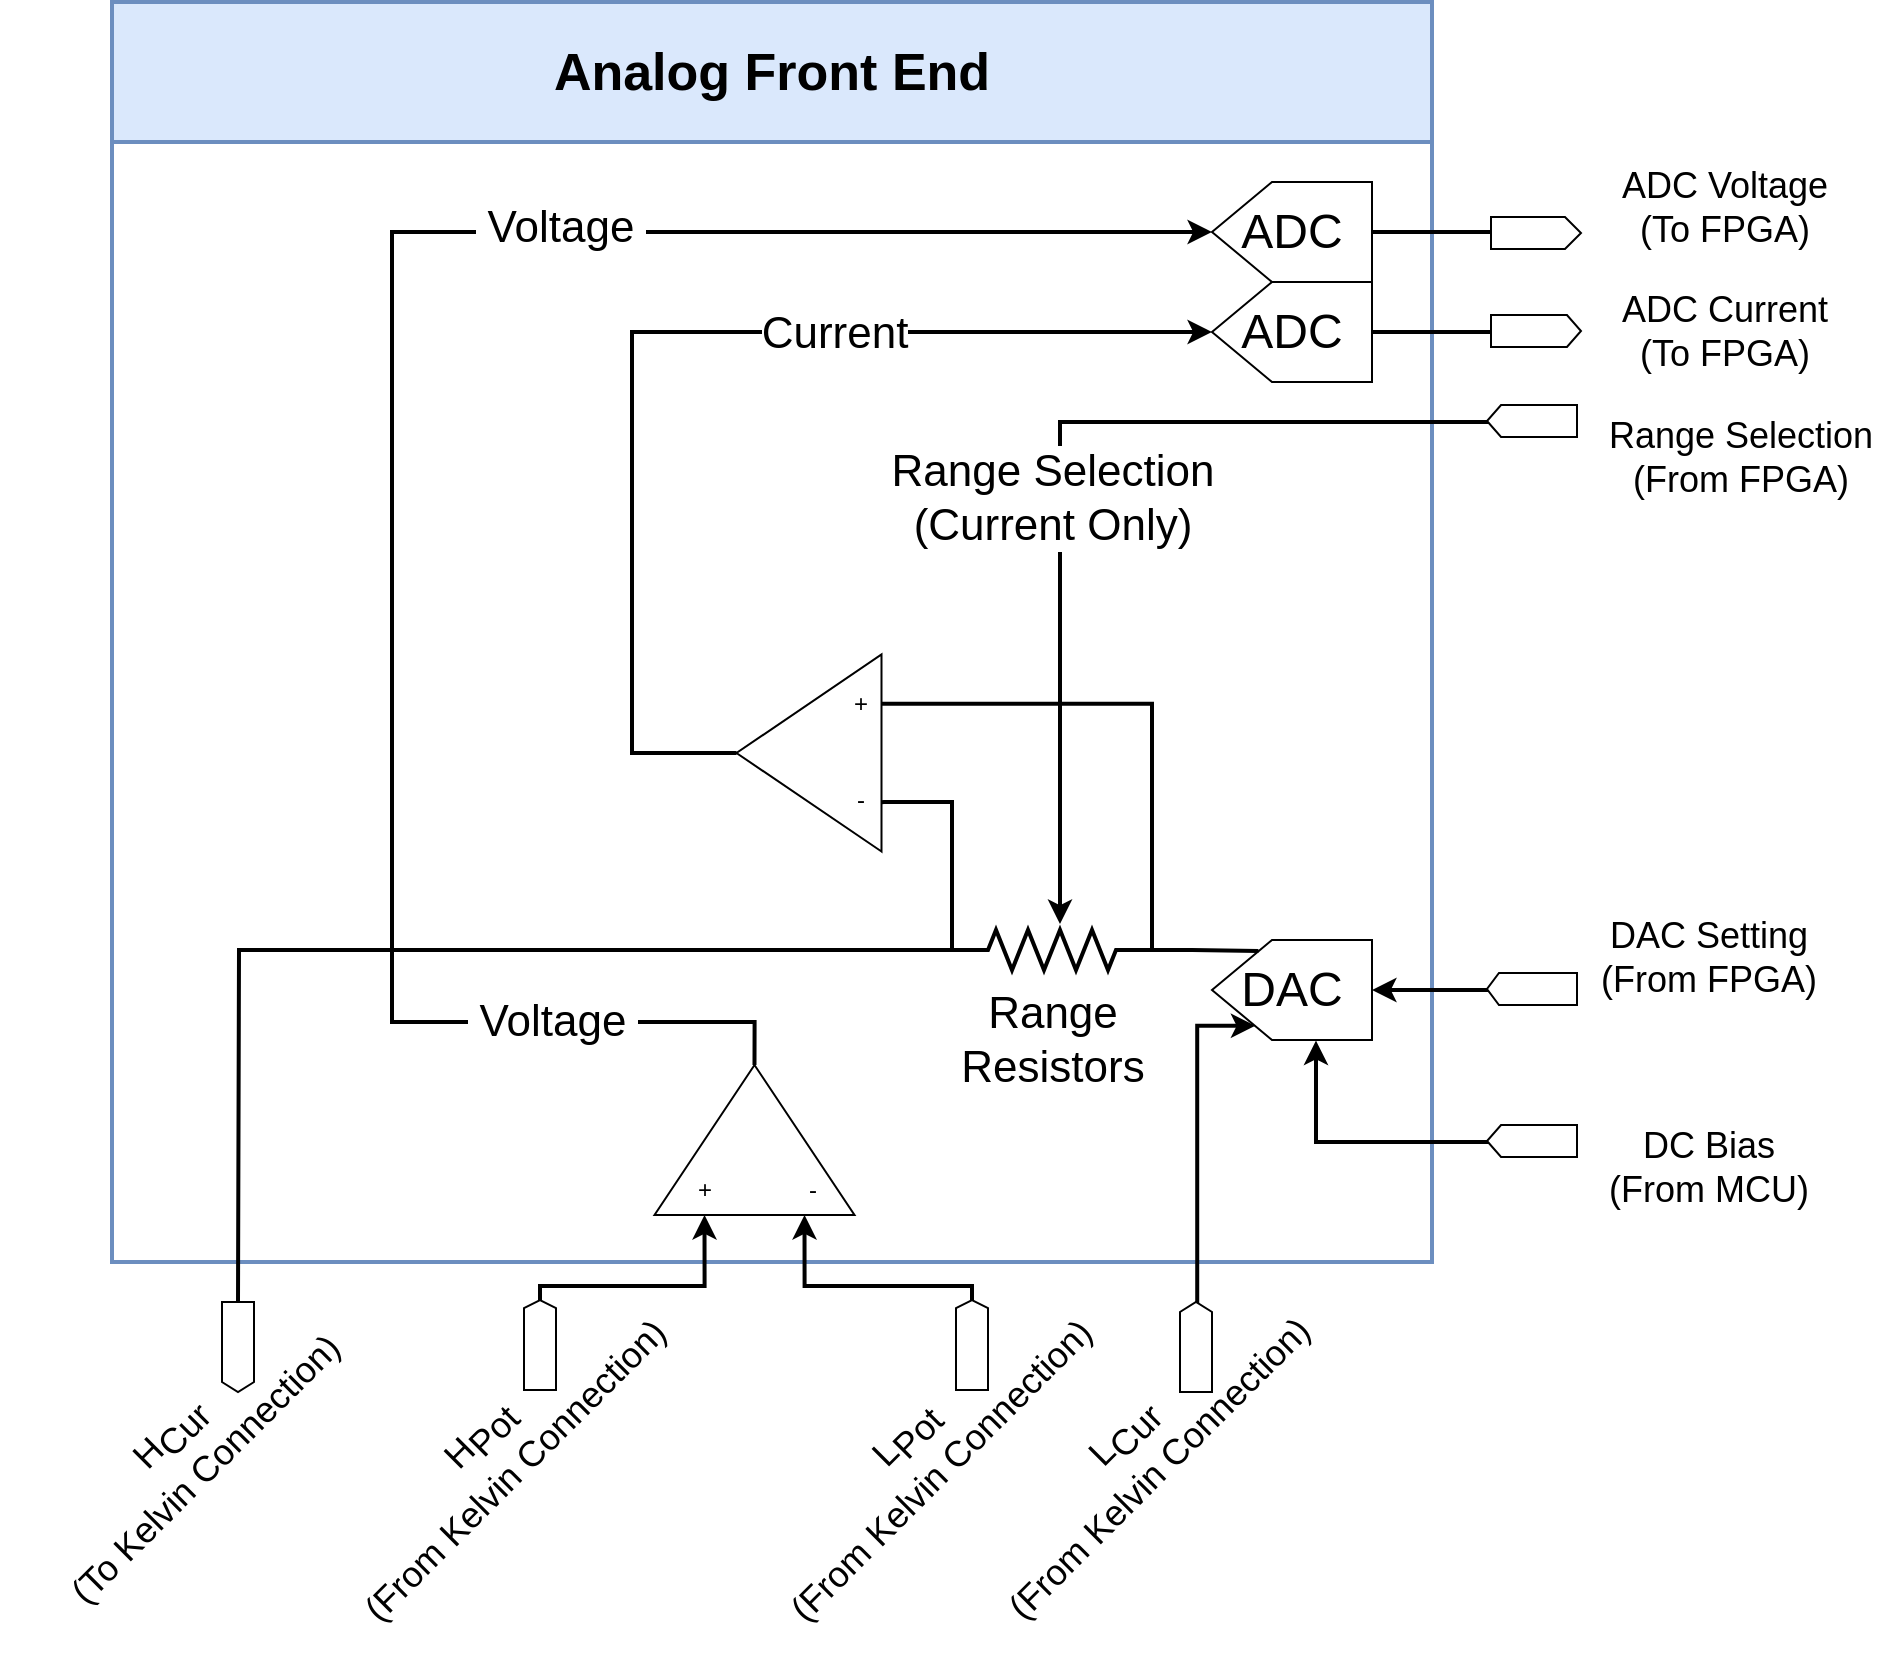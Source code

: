 <mxfile version="24.7.17">
  <diagram name="Side-1" id="E_oPWn_IN8EQOlV64v-v">
    <mxGraphModel dx="2086" dy="662" grid="1" gridSize="5" guides="1" tooltips="1" connect="1" arrows="1" fold="1" page="1" pageScale="1" pageWidth="827" pageHeight="1169" math="0" shadow="0">
      <root>
        <mxCell id="0" />
        <mxCell id="1" parent="0" />
        <mxCell id="v01I_TzkL8D9j50CKtlL-1" value="&lt;font style=&quot;font-size: 26px;&quot;&gt;Analog &lt;/font&gt;&lt;font style=&quot;font-size: 26px;&quot;&gt;Front &lt;/font&gt;&lt;font style=&quot;font-size: 26px;&quot;&gt;End&lt;/font&gt;" style="swimlane;whiteSpace=wrap;html=1;startSize=70;strokeWidth=2;fillColor=#dae8fc;strokeColor=#6c8ebf;fontSize=26;" parent="1" vertex="1">
          <mxGeometry x="-290" y="30" width="660" height="630" as="geometry" />
        </mxCell>
        <mxCell id="v01I_TzkL8D9j50CKtlL-22" style="edgeStyle=orthogonalEdgeStyle;rounded=0;orthogonalLoop=1;jettySize=auto;html=1;endArrow=none;endFill=0;strokeWidth=2;" parent="v01I_TzkL8D9j50CKtlL-1" source="v01I_TzkL8D9j50CKtlL-2" edge="1">
          <mxGeometry relative="1" as="geometry">
            <mxPoint x="690" y="115" as="targetPoint" />
          </mxGeometry>
        </mxCell>
        <mxCell id="v01I_TzkL8D9j50CKtlL-2" value="&lt;font style=&quot;font-size: 24px;&quot;&gt;ADC&lt;/font&gt;" style="shape=offPageConnector;whiteSpace=wrap;html=1;direction=south;fontSize=24;" parent="v01I_TzkL8D9j50CKtlL-1" vertex="1">
          <mxGeometry x="550" y="90" width="80" height="50" as="geometry" />
        </mxCell>
        <mxCell id="v01I_TzkL8D9j50CKtlL-37" style="edgeStyle=orthogonalEdgeStyle;rounded=0;orthogonalLoop=1;jettySize=auto;html=1;endArrow=none;endFill=0;startArrow=classic;startFill=1;strokeWidth=2;" parent="v01I_TzkL8D9j50CKtlL-1" source="v01I_TzkL8D9j50CKtlL-3" edge="1">
          <mxGeometry relative="1" as="geometry">
            <mxPoint x="690" y="494" as="targetPoint" />
          </mxGeometry>
        </mxCell>
        <mxCell id="v01I_TzkL8D9j50CKtlL-41" style="edgeStyle=orthogonalEdgeStyle;rounded=0;orthogonalLoop=1;jettySize=auto;html=1;exitX=1.006;exitY=0.35;exitDx=0;exitDy=0;exitPerimeter=0;endArrow=none;endFill=0;startArrow=classic;startFill=1;strokeWidth=2;" parent="v01I_TzkL8D9j50CKtlL-1" source="v01I_TzkL8D9j50CKtlL-3" edge="1">
          <mxGeometry relative="1" as="geometry">
            <mxPoint x="690" y="570" as="targetPoint" />
            <Array as="points">
              <mxPoint x="602" y="570" />
            </Array>
          </mxGeometry>
        </mxCell>
        <mxCell id="v01I_TzkL8D9j50CKtlL-3" value="&lt;font style=&quot;font-size: 24px;&quot;&gt;DAC&lt;/font&gt;" style="shape=offPageConnector;whiteSpace=wrap;html=1;direction=south;fontSize=24;" parent="v01I_TzkL8D9j50CKtlL-1" vertex="1">
          <mxGeometry x="550" y="469" width="80" height="50" as="geometry" />
        </mxCell>
        <mxCell id="v01I_TzkL8D9j50CKtlL-4" style="edgeStyle=orthogonalEdgeStyle;rounded=0;orthogonalLoop=1;jettySize=auto;html=1;entryX=0.5;entryY=1;entryDx=0;entryDy=0;strokeWidth=2;exitX=1;exitY=0.5;exitDx=0;exitDy=0;fontSize=26;" parent="v01I_TzkL8D9j50CKtlL-1" source="v01I_TzkL8D9j50CKtlL-11" target="v01I_TzkL8D9j50CKtlL-2" edge="1">
          <mxGeometry relative="1" as="geometry">
            <mxPoint x="320" y="520" as="sourcePoint" />
            <Array as="points">
              <mxPoint x="321" y="510" />
              <mxPoint x="140" y="510" />
              <mxPoint x="140" y="115" />
            </Array>
          </mxGeometry>
        </mxCell>
        <mxCell id="v01I_TzkL8D9j50CKtlL-5" value="&lt;font style=&quot;font-size: 22px;&quot;&gt;&amp;nbsp;Voltage&amp;nbsp;&lt;/font&gt;" style="edgeLabel;html=1;align=center;verticalAlign=middle;resizable=0;points=[];" parent="v01I_TzkL8D9j50CKtlL-4" vertex="1" connectable="0">
          <mxGeometry x="0.353" y="2" relative="1" as="geometry">
            <mxPoint as="offset" />
          </mxGeometry>
        </mxCell>
        <mxCell id="v01I_TzkL8D9j50CKtlL-6" value="&lt;font style=&quot;font-size: 22px;&quot;&gt;&amp;nbsp;Voltage&amp;nbsp;&lt;/font&gt;" style="edgeLabel;html=1;align=center;verticalAlign=middle;resizable=0;points=[];" parent="v01I_TzkL8D9j50CKtlL-4" vertex="1" connectable="0">
          <mxGeometry x="-0.674" y="1" relative="1" as="geometry">
            <mxPoint x="41" y="-1" as="offset" />
          </mxGeometry>
        </mxCell>
        <mxCell id="v01I_TzkL8D9j50CKtlL-7" style="edgeStyle=orthogonalEdgeStyle;rounded=0;orthogonalLoop=1;jettySize=auto;html=1;entryX=0.109;entryY=0.71;entryDx=0;entryDy=0;entryPerimeter=0;endArrow=none;endFill=0;strokeWidth=2;fontSize=26;" parent="v01I_TzkL8D9j50CKtlL-1" source="v01I_TzkL8D9j50CKtlL-10" target="v01I_TzkL8D9j50CKtlL-3" edge="1">
          <mxGeometry relative="1" as="geometry" />
        </mxCell>
        <mxCell id="v01I_TzkL8D9j50CKtlL-8" style="edgeStyle=orthogonalEdgeStyle;rounded=0;orthogonalLoop=1;jettySize=auto;html=1;exitX=1;exitY=0.5;exitDx=0;exitDy=0;exitPerimeter=0;entryX=0;entryY=0.75;entryDx=0;entryDy=0;strokeWidth=2;endArrow=none;endFill=0;fontSize=26;" parent="v01I_TzkL8D9j50CKtlL-1" source="v01I_TzkL8D9j50CKtlL-10" target="v01I_TzkL8D9j50CKtlL-15" edge="1">
          <mxGeometry relative="1" as="geometry">
            <Array as="points">
              <mxPoint x="520" y="351" />
            </Array>
          </mxGeometry>
        </mxCell>
        <mxCell id="v01I_TzkL8D9j50CKtlL-9" style="edgeStyle=orthogonalEdgeStyle;rounded=0;orthogonalLoop=1;jettySize=auto;html=1;exitX=0;exitY=0.5;exitDx=0;exitDy=0;exitPerimeter=0;entryX=0;entryY=0.25;entryDx=0;entryDy=0;endArrow=none;endFill=0;strokeWidth=2;fontSize=26;" parent="v01I_TzkL8D9j50CKtlL-1" source="v01I_TzkL8D9j50CKtlL-10" target="v01I_TzkL8D9j50CKtlL-15" edge="1">
          <mxGeometry relative="1" as="geometry">
            <Array as="points">
              <mxPoint x="420" y="400" />
              <mxPoint x="386" y="400" />
            </Array>
          </mxGeometry>
        </mxCell>
        <mxCell id="v01I_TzkL8D9j50CKtlL-27" style="edgeStyle=orthogonalEdgeStyle;rounded=0;orthogonalLoop=1;jettySize=auto;html=1;startArrow=classic;startFill=1;endArrow=none;endFill=0;strokeWidth=2;exitX=0.54;exitY=-0.149;exitDx=0;exitDy=0;exitPerimeter=0;" parent="v01I_TzkL8D9j50CKtlL-1" source="v01I_TzkL8D9j50CKtlL-10" edge="1">
          <mxGeometry relative="1" as="geometry">
            <mxPoint x="690" y="210" as="targetPoint" />
            <Array as="points">
              <mxPoint x="474" y="210" />
            </Array>
          </mxGeometry>
        </mxCell>
        <mxCell id="v01I_TzkL8D9j50CKtlL-44" style="edgeStyle=orthogonalEdgeStyle;rounded=0;orthogonalLoop=1;jettySize=auto;html=1;endArrow=none;endFill=0;strokeWidth=2;" parent="v01I_TzkL8D9j50CKtlL-1" source="v01I_TzkL8D9j50CKtlL-10" edge="1">
          <mxGeometry relative="1" as="geometry">
            <mxPoint x="63" y="651" as="targetPoint" />
          </mxGeometry>
        </mxCell>
        <mxCell id="v01I_TzkL8D9j50CKtlL-10" value="" style="pointerEvents=1;verticalLabelPosition=bottom;shadow=0;dashed=0;align=center;html=1;verticalAlign=top;shape=mxgraph.electrical.resistors.resistor_2;strokeWidth=2;" parent="v01I_TzkL8D9j50CKtlL-1" vertex="1">
          <mxGeometry x="420" y="464" width="100" height="20" as="geometry" />
        </mxCell>
        <mxCell id="v01I_TzkL8D9j50CKtlL-52" style="edgeStyle=orthogonalEdgeStyle;rounded=0;orthogonalLoop=1;jettySize=auto;html=1;exitX=0;exitY=0.25;exitDx=0;exitDy=0;endArrow=none;endFill=0;startArrow=classic;startFill=1;strokeWidth=2;" parent="v01I_TzkL8D9j50CKtlL-1" source="v01I_TzkL8D9j50CKtlL-11" edge="1">
          <mxGeometry relative="1" as="geometry">
            <mxPoint x="214" y="665" as="targetPoint" />
            <Array as="points">
              <mxPoint x="296" y="642" />
              <mxPoint x="214" y="642" />
            </Array>
          </mxGeometry>
        </mxCell>
        <mxCell id="v01I_TzkL8D9j50CKtlL-53" style="edgeStyle=orthogonalEdgeStyle;rounded=0;orthogonalLoop=1;jettySize=auto;html=1;exitX=0;exitY=0.75;exitDx=0;exitDy=0;endArrow=none;endFill=0;startArrow=classic;startFill=1;strokeWidth=2;" parent="v01I_TzkL8D9j50CKtlL-1" source="v01I_TzkL8D9j50CKtlL-11" edge="1">
          <mxGeometry relative="1" as="geometry">
            <mxPoint x="430" y="666" as="targetPoint" />
            <Array as="points">
              <mxPoint x="346" y="642" />
              <mxPoint x="430" y="642" />
            </Array>
          </mxGeometry>
        </mxCell>
        <mxCell id="v01I_TzkL8D9j50CKtlL-11" value="" style="triangle;whiteSpace=wrap;html=1;rotation=90;direction=west;" parent="v01I_TzkL8D9j50CKtlL-1" vertex="1">
          <mxGeometry x="283.75" y="519" width="75" height="100" as="geometry" />
        </mxCell>
        <mxCell id="v01I_TzkL8D9j50CKtlL-12" value="+" style="text;html=1;align=center;verticalAlign=middle;resizable=0;points=[];autosize=1;strokeColor=none;fillColor=none;" parent="v01I_TzkL8D9j50CKtlL-1" vertex="1">
          <mxGeometry x="281" y="579" width="30" height="30" as="geometry" />
        </mxCell>
        <mxCell id="v01I_TzkL8D9j50CKtlL-13" style="edgeStyle=orthogonalEdgeStyle;rounded=0;orthogonalLoop=1;jettySize=auto;html=1;entryX=0.5;entryY=1;entryDx=0;entryDy=0;strokeWidth=2;fontSize=26;" parent="v01I_TzkL8D9j50CKtlL-1" source="v01I_TzkL8D9j50CKtlL-15" target="v01I_TzkL8D9j50CKtlL-19" edge="1">
          <mxGeometry relative="1" as="geometry">
            <Array as="points">
              <mxPoint x="260" y="376" />
              <mxPoint x="260" y="165" />
            </Array>
          </mxGeometry>
        </mxCell>
        <mxCell id="v01I_TzkL8D9j50CKtlL-14" value="&lt;font style=&quot;font-size: 22px;&quot;&gt;Current&lt;/font&gt;" style="edgeLabel;html=1;align=center;verticalAlign=middle;resizable=0;points=[];" parent="v01I_TzkL8D9j50CKtlL-13" vertex="1" connectable="0">
          <mxGeometry x="0.315" y="-1" relative="1" as="geometry">
            <mxPoint as="offset" />
          </mxGeometry>
        </mxCell>
        <mxCell id="v01I_TzkL8D9j50CKtlL-15" value="" style="triangle;whiteSpace=wrap;html=1;rotation=90;direction=south;" parent="v01I_TzkL8D9j50CKtlL-1" vertex="1">
          <mxGeometry x="299.25" y="339.25" width="98.5" height="72.5" as="geometry" />
        </mxCell>
        <mxCell id="v01I_TzkL8D9j50CKtlL-16" value="-" style="text;html=1;align=center;verticalAlign=middle;resizable=0;points=[];autosize=1;strokeColor=none;fillColor=none;" parent="v01I_TzkL8D9j50CKtlL-1" vertex="1">
          <mxGeometry x="334.5" y="579" width="30" height="30" as="geometry" />
        </mxCell>
        <mxCell id="v01I_TzkL8D9j50CKtlL-17" value="+" style="text;html=1;align=center;verticalAlign=middle;resizable=0;points=[];autosize=1;strokeColor=none;fillColor=none;" parent="v01I_TzkL8D9j50CKtlL-1" vertex="1">
          <mxGeometry x="358.75" y="336" width="30" height="30" as="geometry" />
        </mxCell>
        <mxCell id="v01I_TzkL8D9j50CKtlL-18" value="-" style="text;html=1;align=center;verticalAlign=middle;resizable=0;points=[];autosize=1;strokeColor=none;fillColor=none;" parent="v01I_TzkL8D9j50CKtlL-1" vertex="1">
          <mxGeometry x="358.75" y="383.5" width="30" height="30" as="geometry" />
        </mxCell>
        <mxCell id="v01I_TzkL8D9j50CKtlL-24" style="edgeStyle=orthogonalEdgeStyle;rounded=0;orthogonalLoop=1;jettySize=auto;html=1;endArrow=none;endFill=0;strokeWidth=2;" parent="v01I_TzkL8D9j50CKtlL-1" source="v01I_TzkL8D9j50CKtlL-19" edge="1">
          <mxGeometry relative="1" as="geometry">
            <mxPoint x="690" y="165" as="targetPoint" />
          </mxGeometry>
        </mxCell>
        <mxCell id="v01I_TzkL8D9j50CKtlL-19" value="&lt;font style=&quot;font-size: 24px;&quot;&gt;ADC&lt;/font&gt;" style="shape=offPageConnector;whiteSpace=wrap;html=1;direction=south;fontSize=24;" parent="v01I_TzkL8D9j50CKtlL-1" vertex="1">
          <mxGeometry x="550" y="140" width="80" height="50" as="geometry" />
        </mxCell>
        <mxCell id="v01I_TzkL8D9j50CKtlL-20" value="&lt;font style=&quot;font-size: 22px;&quot;&gt;Range&lt;br&gt;Resistors&lt;/font&gt;" style="text;html=1;align=center;verticalAlign=middle;resizable=0;points=[];autosize=1;strokeColor=none;fillColor=none;" parent="v01I_TzkL8D9j50CKtlL-1" vertex="1">
          <mxGeometry x="410" y="484" width="120" height="70" as="geometry" />
        </mxCell>
        <mxCell id="v01I_TzkL8D9j50CKtlL-21" value="&lt;font style=&quot;font-size: 22px;&quot;&gt;&amp;nbsp;Range Selection&amp;nbsp;&lt;br&gt;(Current Only)&lt;/font&gt;" style="edgeLabel;html=1;align=center;verticalAlign=middle;resizable=0;points=[];" parent="1" vertex="1" connectable="0">
          <mxGeometry x="179.577" y="278.229" as="geometry" />
        </mxCell>
        <mxCell id="v01I_TzkL8D9j50CKtlL-28" value="" style="shape=offPageConnector;whiteSpace=wrap;html=1;rotation=-90;size=0.178;" parent="1" vertex="1">
          <mxGeometry x="414" y="123" width="16" height="45" as="geometry" />
        </mxCell>
        <mxCell id="v01I_TzkL8D9j50CKtlL-29" value="" style="shape=offPageConnector;whiteSpace=wrap;html=1;rotation=-90;size=0.156;" parent="1" vertex="1">
          <mxGeometry x="414" y="172" width="16" height="45" as="geometry" />
        </mxCell>
        <mxCell id="v01I_TzkL8D9j50CKtlL-30" value="" style="shape=offPageConnector;whiteSpace=wrap;html=1;rotation=90;size=0.156;" parent="1" vertex="1">
          <mxGeometry x="412" y="217" width="16" height="45" as="geometry" />
        </mxCell>
        <mxCell id="v01I_TzkL8D9j50CKtlL-31" value="&lt;font style=&quot;font-size: 18px;&quot;&gt;ADC Voltage&lt;br style=&quot;font-size: 18px;&quot;&gt;(To FPGA)&lt;/font&gt;" style="text;html=1;align=center;verticalAlign=middle;resizable=0;points=[];autosize=1;strokeColor=none;fillColor=none;fontSize=18;" parent="1" vertex="1">
          <mxGeometry x="454.5" y="105" width="122" height="56" as="geometry" />
        </mxCell>
        <mxCell id="v01I_TzkL8D9j50CKtlL-34" value="&lt;font style=&quot;font-size: 18px;&quot;&gt;ADC Current&lt;br style=&quot;font-size: 18px;&quot;&gt;(To FPGA)&lt;/font&gt;" style="text;html=1;align=center;verticalAlign=middle;resizable=0;points=[];autosize=1;strokeColor=none;fillColor=none;fontSize=18;" parent="1" vertex="1">
          <mxGeometry x="454.5" y="166.5" width="122" height="56" as="geometry" />
        </mxCell>
        <mxCell id="v01I_TzkL8D9j50CKtlL-35" value="&lt;font style=&quot;font-size: 18px;&quot;&gt;Range Selection&lt;br style=&quot;font-size: 18px;&quot;&gt;(From FPGA)&lt;/font&gt;" style="text;html=1;align=center;verticalAlign=middle;resizable=0;points=[];autosize=1;strokeColor=none;fillColor=none;fontSize=18;" parent="1" vertex="1">
          <mxGeometry x="448" y="230" width="151" height="56" as="geometry" />
        </mxCell>
        <mxCell id="v01I_TzkL8D9j50CKtlL-38" value="" style="shape=offPageConnector;whiteSpace=wrap;html=1;rotation=90;size=0.133;" parent="1" vertex="1">
          <mxGeometry x="412" y="501" width="16" height="45" as="geometry" />
        </mxCell>
        <mxCell id="v01I_TzkL8D9j50CKtlL-39" value="&lt;font style=&quot;font-size: 18px;&quot;&gt;DAC Setting&lt;br style=&quot;font-size: 18px;&quot;&gt;(From FPGA)&lt;/font&gt;" style="text;html=1;align=center;verticalAlign=middle;resizable=0;points=[];autosize=1;strokeColor=none;fillColor=none;fontSize=18;" parent="1" vertex="1">
          <mxGeometry x="444" y="480" width="127" height="56" as="geometry" />
        </mxCell>
        <mxCell id="v01I_TzkL8D9j50CKtlL-42" value="" style="shape=offPageConnector;whiteSpace=wrap;html=1;rotation=90;size=0.156;" parent="1" vertex="1">
          <mxGeometry x="412" y="577" width="16" height="45" as="geometry" />
        </mxCell>
        <mxCell id="v01I_TzkL8D9j50CKtlL-43" value="&lt;font style=&quot;font-size: 18px;&quot;&gt;DC Bias&lt;br style=&quot;font-size: 18px;&quot;&gt;(From MCU)&lt;/font&gt;" style="text;html=1;align=center;verticalAlign=middle;resizable=0;points=[];autosize=1;strokeColor=none;fillColor=none;fontSize=18;" parent="1" vertex="1">
          <mxGeometry x="448" y="585" width="119" height="56" as="geometry" />
        </mxCell>
        <mxCell id="v01I_TzkL8D9j50CKtlL-46" value="" style="shape=offPageConnector;whiteSpace=wrap;html=1;rotation=0;size=0.111;" parent="1" vertex="1">
          <mxGeometry x="-235" y="680" width="16" height="45" as="geometry" />
        </mxCell>
        <mxCell id="v01I_TzkL8D9j50CKtlL-47" value="&lt;font style=&quot;font-size: 18px;&quot;&gt;H&lt;sub style=&quot;font-size: 18px;&quot;&gt;Cur&lt;/sub&gt;&lt;br style=&quot;font-size: 18px;&quot;&gt;(To Kelvin Connection)&lt;/font&gt;" style="text;html=1;align=center;verticalAlign=middle;resizable=0;points=[];autosize=1;strokeColor=none;fillColor=none;rotation=-45;fontSize=18;" parent="1" vertex="1">
          <mxGeometry x="-353" y="724" width="200" height="61" as="geometry" />
        </mxCell>
        <mxCell id="v01I_TzkL8D9j50CKtlL-50" value="&lt;font style=&quot;font-size: 18px;&quot;&gt;L&lt;sub style=&quot;font-size: 18px;&quot;&gt;Cur&lt;/sub&gt;&lt;br style=&quot;font-size: 18px;&quot;&gt;(From Kelvin Connection)&lt;/font&gt;" style="text;html=1;align=center;verticalAlign=middle;resizable=0;points=[];autosize=1;strokeColor=none;fillColor=none;rotation=-45;fontSize=18;" parent="1" vertex="1">
          <mxGeometry x="112" y="724" width="223" height="61" as="geometry" />
        </mxCell>
        <mxCell id="v01I_TzkL8D9j50CKtlL-54" value="" style="shape=offPageConnector;whiteSpace=wrap;html=1;rotation=-180;size=0.089;" parent="1" vertex="1">
          <mxGeometry x="132" y="679" width="16" height="45" as="geometry" />
        </mxCell>
        <mxCell id="v01I_TzkL8D9j50CKtlL-48" style="edgeStyle=orthogonalEdgeStyle;rounded=0;orthogonalLoop=1;jettySize=auto;html=1;strokeWidth=2;endArrow=none;endFill=0;startArrow=classic;startFill=1;exitX=0.858;exitY=0.729;exitDx=0;exitDy=0;exitPerimeter=0;entryX=0.462;entryY=0.957;entryDx=0;entryDy=0;entryPerimeter=0;" parent="1" source="v01I_TzkL8D9j50CKtlL-3" target="v01I_TzkL8D9j50CKtlL-49" edge="1">
          <mxGeometry relative="1" as="geometry">
            <mxPoint x="253" y="679" as="targetPoint" />
            <Array as="points">
              <mxPoint x="253" y="542" />
            </Array>
          </mxGeometry>
        </mxCell>
        <mxCell id="v01I_TzkL8D9j50CKtlL-49" value="" style="shape=offPageConnector;whiteSpace=wrap;html=1;rotation=-180;size=0.111;" parent="1" vertex="1">
          <mxGeometry x="244" y="680" width="16" height="45" as="geometry" />
        </mxCell>
        <mxCell id="v01I_TzkL8D9j50CKtlL-56" value="" style="shape=offPageConnector;whiteSpace=wrap;html=1;rotation=-180;size=0.089;" parent="1" vertex="1">
          <mxGeometry x="-84" y="679" width="16" height="45" as="geometry" />
        </mxCell>
        <mxCell id="v01I_TzkL8D9j50CKtlL-57" value="&lt;font style=&quot;font-size: 18px;&quot;&gt;H&lt;sub style=&quot;font-size: 18px;&quot;&gt;Pot&lt;/sub&gt;&lt;br style=&quot;font-size: 18px;&quot;&gt;(From Kelvin Connection)&lt;/font&gt;" style="text;html=1;align=center;verticalAlign=middle;resizable=0;points=[];autosize=1;strokeColor=none;fillColor=none;rotation=-45;fontSize=18;" parent="1" vertex="1">
          <mxGeometry x="-210" y="725" width="223" height="61" as="geometry" />
        </mxCell>
        <mxCell id="v01I_TzkL8D9j50CKtlL-58" value="&lt;font style=&quot;font-size: 18px;&quot;&gt;L&lt;sub style=&quot;font-size: 18px;&quot;&gt;Pot&lt;/sub&gt;&lt;br style=&quot;font-size: 18px;&quot;&gt;(From Kelvin Connection)&lt;/font&gt;" style="text;html=1;align=center;verticalAlign=middle;resizable=0;points=[];autosize=1;strokeColor=none;fillColor=none;rotation=-45;fontSize=18;" parent="1" vertex="1">
          <mxGeometry x="3" y="725" width="223" height="61" as="geometry" />
        </mxCell>
      </root>
    </mxGraphModel>
  </diagram>
</mxfile>
